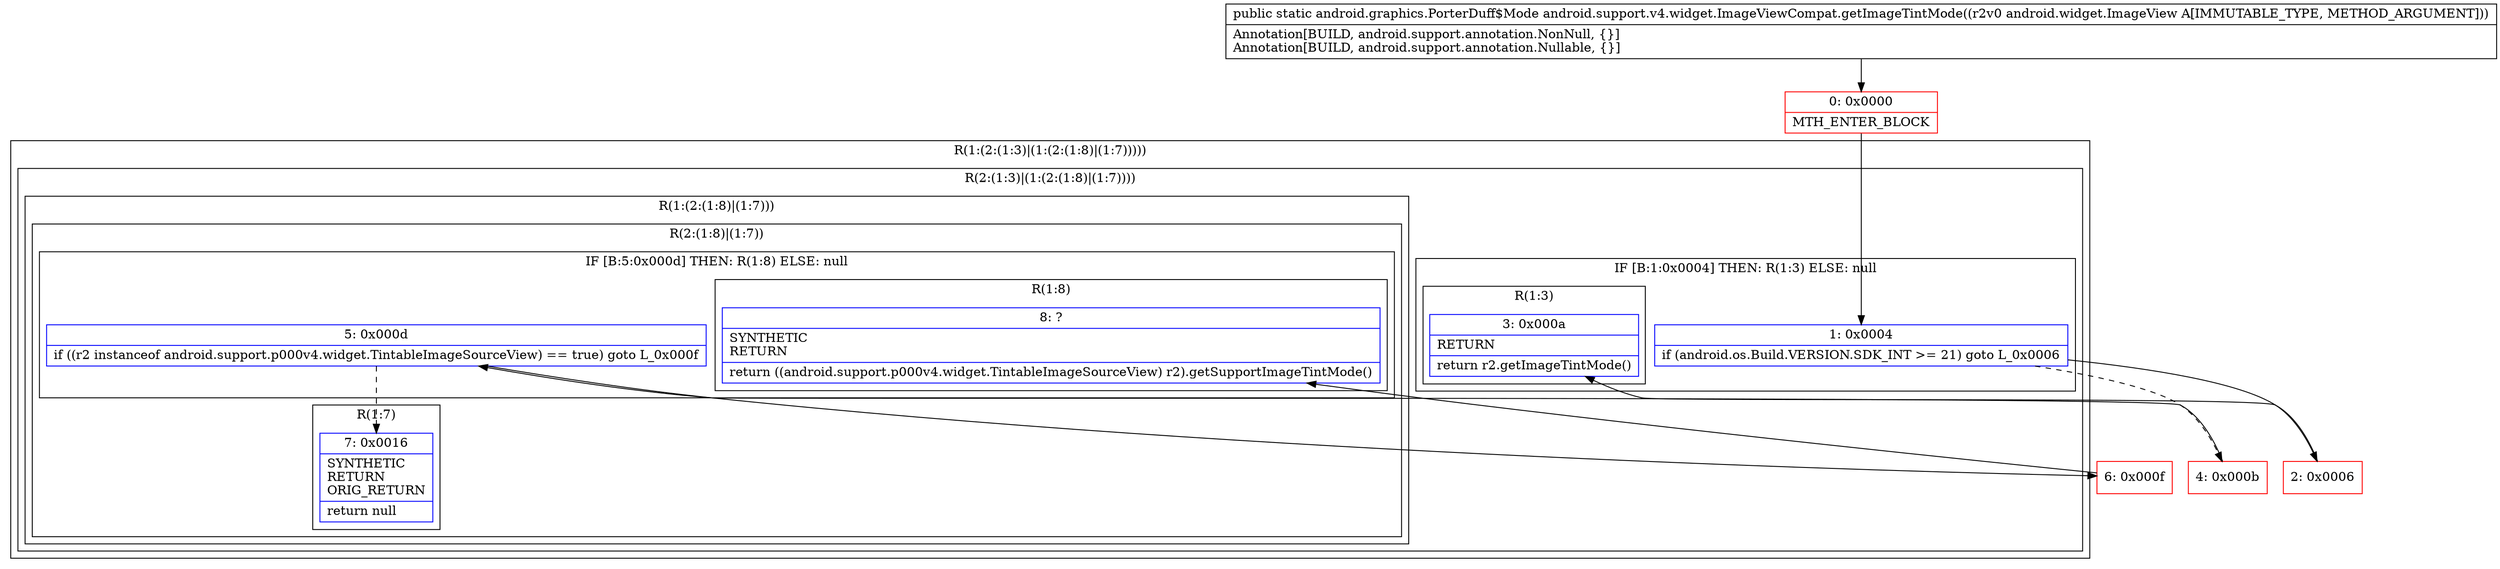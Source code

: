 digraph "CFG forandroid.support.v4.widget.ImageViewCompat.getImageTintMode(Landroid\/widget\/ImageView;)Landroid\/graphics\/PorterDuff$Mode;" {
subgraph cluster_Region_951974317 {
label = "R(1:(2:(1:3)|(1:(2:(1:8)|(1:7)))))";
node [shape=record,color=blue];
subgraph cluster_Region_1399381733 {
label = "R(2:(1:3)|(1:(2:(1:8)|(1:7))))";
node [shape=record,color=blue];
subgraph cluster_IfRegion_1758548896 {
label = "IF [B:1:0x0004] THEN: R(1:3) ELSE: null";
node [shape=record,color=blue];
Node_1 [shape=record,label="{1\:\ 0x0004|if (android.os.Build.VERSION.SDK_INT \>= 21) goto L_0x0006\l}"];
subgraph cluster_Region_375239453 {
label = "R(1:3)";
node [shape=record,color=blue];
Node_3 [shape=record,label="{3\:\ 0x000a|RETURN\l|return r2.getImageTintMode()\l}"];
}
}
subgraph cluster_Region_1098535146 {
label = "R(1:(2:(1:8)|(1:7)))";
node [shape=record,color=blue];
subgraph cluster_Region_1425027542 {
label = "R(2:(1:8)|(1:7))";
node [shape=record,color=blue];
subgraph cluster_IfRegion_920528059 {
label = "IF [B:5:0x000d] THEN: R(1:8) ELSE: null";
node [shape=record,color=blue];
Node_5 [shape=record,label="{5\:\ 0x000d|if ((r2 instanceof android.support.p000v4.widget.TintableImageSourceView) == true) goto L_0x000f\l}"];
subgraph cluster_Region_1306573862 {
label = "R(1:8)";
node [shape=record,color=blue];
Node_8 [shape=record,label="{8\:\ ?|SYNTHETIC\lRETURN\l|return ((android.support.p000v4.widget.TintableImageSourceView) r2).getSupportImageTintMode()\l}"];
}
}
subgraph cluster_Region_1586387056 {
label = "R(1:7)";
node [shape=record,color=blue];
Node_7 [shape=record,label="{7\:\ 0x0016|SYNTHETIC\lRETURN\lORIG_RETURN\l|return null\l}"];
}
}
}
}
}
Node_0 [shape=record,color=red,label="{0\:\ 0x0000|MTH_ENTER_BLOCK\l}"];
Node_2 [shape=record,color=red,label="{2\:\ 0x0006}"];
Node_4 [shape=record,color=red,label="{4\:\ 0x000b}"];
Node_6 [shape=record,color=red,label="{6\:\ 0x000f}"];
MethodNode[shape=record,label="{public static android.graphics.PorterDuff$Mode android.support.v4.widget.ImageViewCompat.getImageTintMode((r2v0 android.widget.ImageView A[IMMUTABLE_TYPE, METHOD_ARGUMENT]))  | Annotation[BUILD, android.support.annotation.NonNull, \{\}]\lAnnotation[BUILD, android.support.annotation.Nullable, \{\}]\l}"];
MethodNode -> Node_0;
Node_1 -> Node_2;
Node_1 -> Node_4[style=dashed];
Node_5 -> Node_6;
Node_5 -> Node_7[style=dashed];
Node_0 -> Node_1;
Node_2 -> Node_3;
Node_4 -> Node_5;
Node_6 -> Node_8;
}

